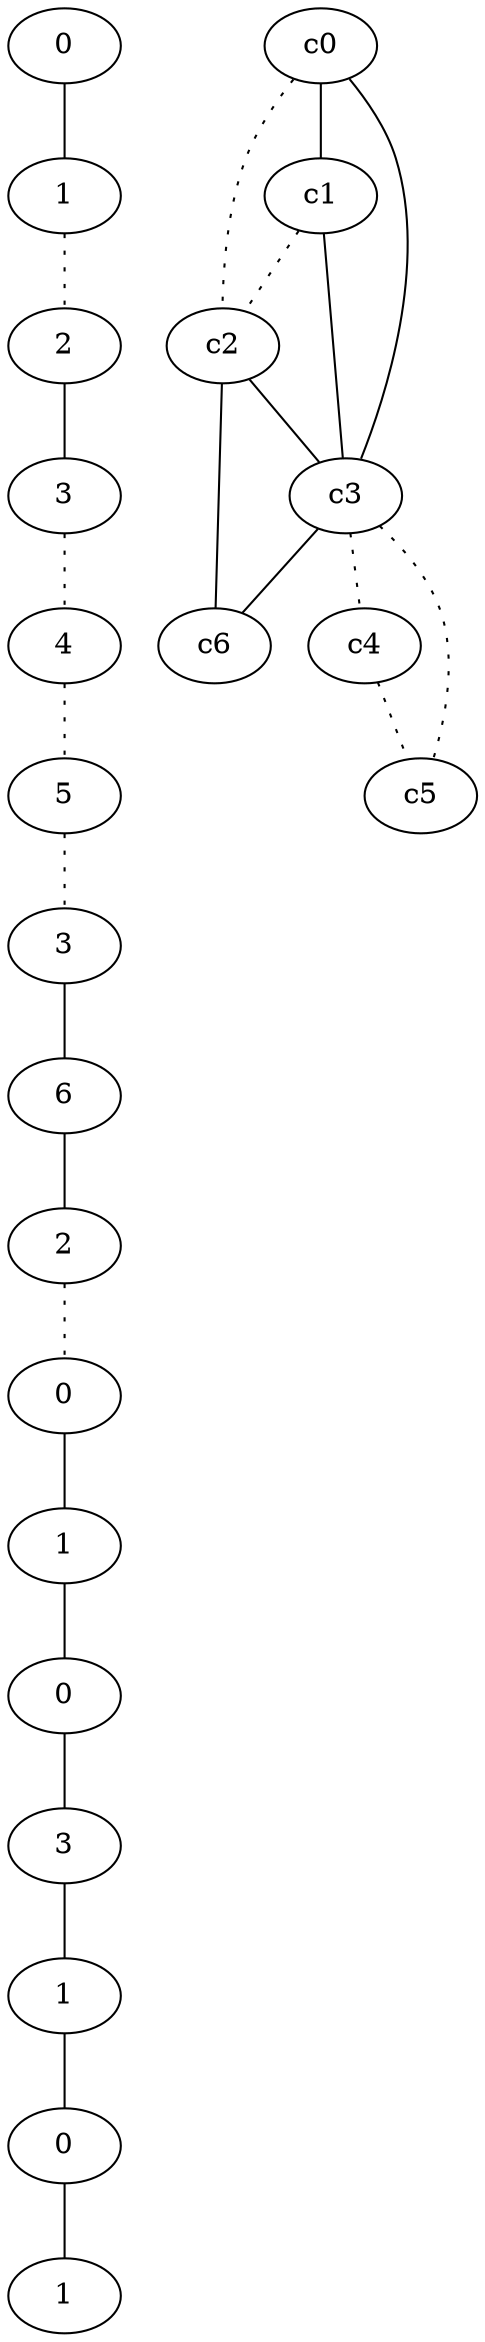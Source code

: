 graph {
a0[label=0];
a1[label=1];
a2[label=2];
a3[label=3];
a4[label=4];
a5[label=5];
a6[label=3];
a7[label=6];
a8[label=2];
a9[label=0];
a10[label=1];
a11[label=0];
a12[label=3];
a13[label=1];
a14[label=0];
a15[label=1];
a0 -- a1;
a1 -- a2 [style=dotted];
a2 -- a3;
a3 -- a4 [style=dotted];
a4 -- a5 [style=dotted];
a5 -- a6 [style=dotted];
a6 -- a7;
a7 -- a8;
a8 -- a9 [style=dotted];
a9 -- a10;
a10 -- a11;
a11 -- a12;
a12 -- a13;
a13 -- a14;
a14 -- a15;
c0 -- c1;
c0 -- c2 [style=dotted];
c0 -- c3;
c1 -- c2 [style=dotted];
c1 -- c3;
c2 -- c3;
c2 -- c6;
c3 -- c4 [style=dotted];
c3 -- c5 [style=dotted];
c3 -- c6;
c4 -- c5 [style=dotted];
}
